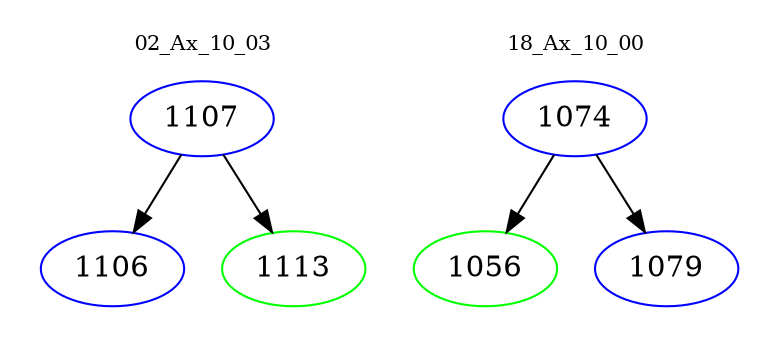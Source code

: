 digraph{
subgraph cluster_0 {
color = white
label = "02_Ax_10_03";
fontsize=10;
T0_1107 [label="1107", color="blue"]
T0_1107 -> T0_1106 [color="black"]
T0_1106 [label="1106", color="blue"]
T0_1107 -> T0_1113 [color="black"]
T0_1113 [label="1113", color="green"]
}
subgraph cluster_1 {
color = white
label = "18_Ax_10_00";
fontsize=10;
T1_1074 [label="1074", color="blue"]
T1_1074 -> T1_1056 [color="black"]
T1_1056 [label="1056", color="green"]
T1_1074 -> T1_1079 [color="black"]
T1_1079 [label="1079", color="blue"]
}
}
